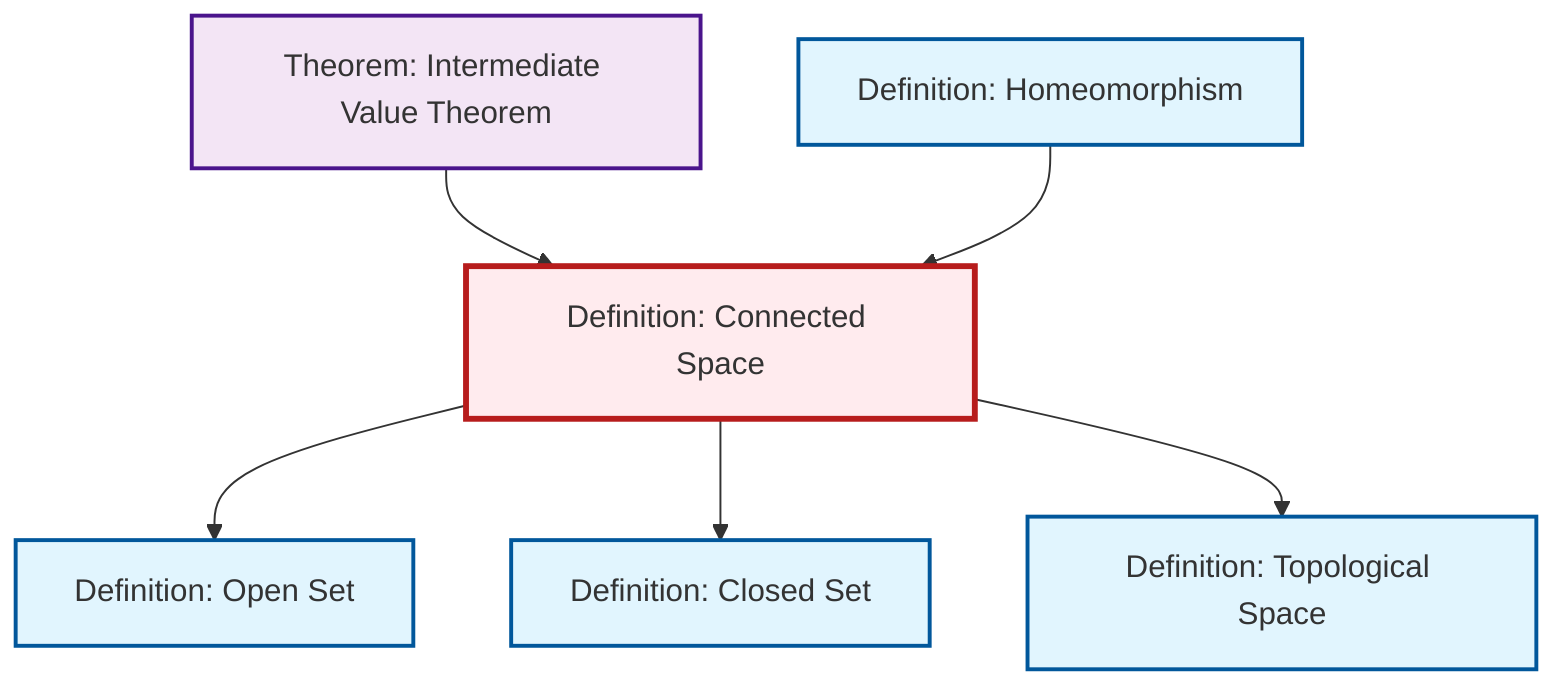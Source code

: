 graph TD
    classDef definition fill:#e1f5fe,stroke:#01579b,stroke-width:2px
    classDef theorem fill:#f3e5f5,stroke:#4a148c,stroke-width:2px
    classDef axiom fill:#fff3e0,stroke:#e65100,stroke-width:2px
    classDef example fill:#e8f5e9,stroke:#1b5e20,stroke-width:2px
    classDef current fill:#ffebee,stroke:#b71c1c,stroke-width:3px
    def-connected["Definition: Connected Space"]:::definition
    def-homeomorphism["Definition: Homeomorphism"]:::definition
    def-topological-space["Definition: Topological Space"]:::definition
    thm-intermediate-value["Theorem: Intermediate Value Theorem"]:::theorem
    def-open-set["Definition: Open Set"]:::definition
    def-closed-set["Definition: Closed Set"]:::definition
    def-connected --> def-open-set
    def-connected --> def-closed-set
    thm-intermediate-value --> def-connected
    def-connected --> def-topological-space
    def-homeomorphism --> def-connected
    class def-connected current